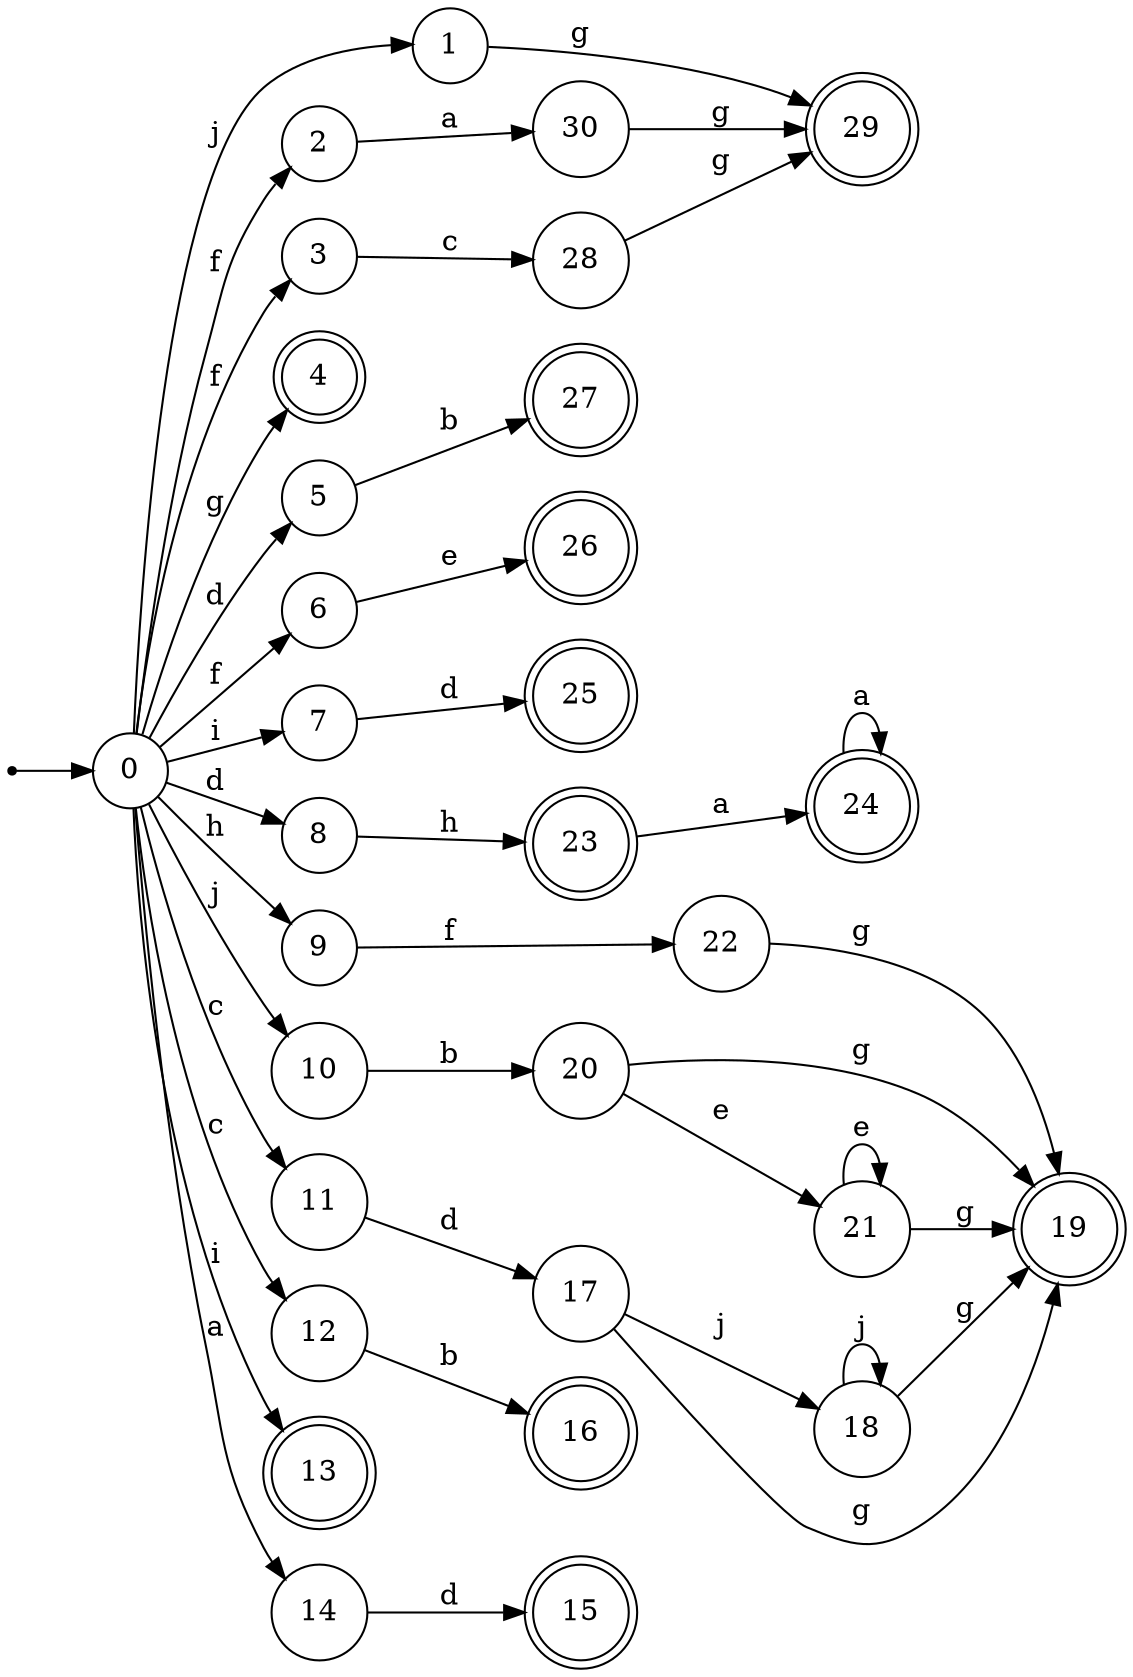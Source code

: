 digraph finite_state_machine {
rankdir=LR;
size="20,20";
node [shape = point]; "dummy0"
node [shape = circle]; "0";
"dummy0" -> "0";
node [shape = circle]; "1";
node [shape = circle]; "2";
node [shape = circle]; "3";
node [shape = doublecircle]; "4";node [shape = circle]; "5";
node [shape = circle]; "6";
node [shape = circle]; "7";
node [shape = circle]; "8";
node [shape = circle]; "9";
node [shape = circle]; "10";
node [shape = circle]; "11";
node [shape = circle]; "12";
node [shape = doublecircle]; "13";node [shape = circle]; "14";
node [shape = doublecircle]; "15";node [shape = doublecircle]; "16";node [shape = circle]; "17";
node [shape = circle]; "18";
node [shape = doublecircle]; "19";node [shape = circle]; "20";
node [shape = circle]; "21";
node [shape = circle]; "22";
node [shape = doublecircle]; "23";node [shape = doublecircle]; "24";node [shape = doublecircle]; "25";node [shape = doublecircle]; "26";node [shape = doublecircle]; "27";node [shape = circle]; "28";
node [shape = doublecircle]; "29";node [shape = circle]; "30";
"0" -> "1" [label = "j"];
 "0" -> "10" [label = "j"];
 "0" -> "2" [label = "f"];
 "0" -> "3" [label = "f"];
 "0" -> "6" [label = "f"];
 "0" -> "4" [label = "g"];
 "0" -> "8" [label = "d"];
 "0" -> "5" [label = "d"];
 "0" -> "13" [label = "i"];
 "0" -> "7" [label = "i"];
 "0" -> "9" [label = "h"];
 "0" -> "11" [label = "c"];
 "0" -> "12" [label = "c"];
 "0" -> "14" [label = "a"];
 "14" -> "15" [label = "d"];
 "12" -> "16" [label = "b"];
 "11" -> "17" [label = "d"];
 "17" -> "18" [label = "j"];
 "17" -> "19" [label = "g"];
 "18" -> "18" [label = "j"];
 "18" -> "19" [label = "g"];
 "10" -> "20" [label = "b"];
 "20" -> "21" [label = "e"];
 "20" -> "19" [label = "g"];
 "21" -> "21" [label = "e"];
 "21" -> "19" [label = "g"];
 "9" -> "22" [label = "f"];
 "22" -> "19" [label = "g"];
 "8" -> "23" [label = "h"];
 "23" -> "24" [label = "a"];
 "24" -> "24" [label = "a"];
 "7" -> "25" [label = "d"];
 "6" -> "26" [label = "e"];
 "5" -> "27" [label = "b"];
 "3" -> "28" [label = "c"];
 "28" -> "29" [label = "g"];
 "2" -> "30" [label = "a"];
 "30" -> "29" [label = "g"];
 "1" -> "29" [label = "g"];
 }
